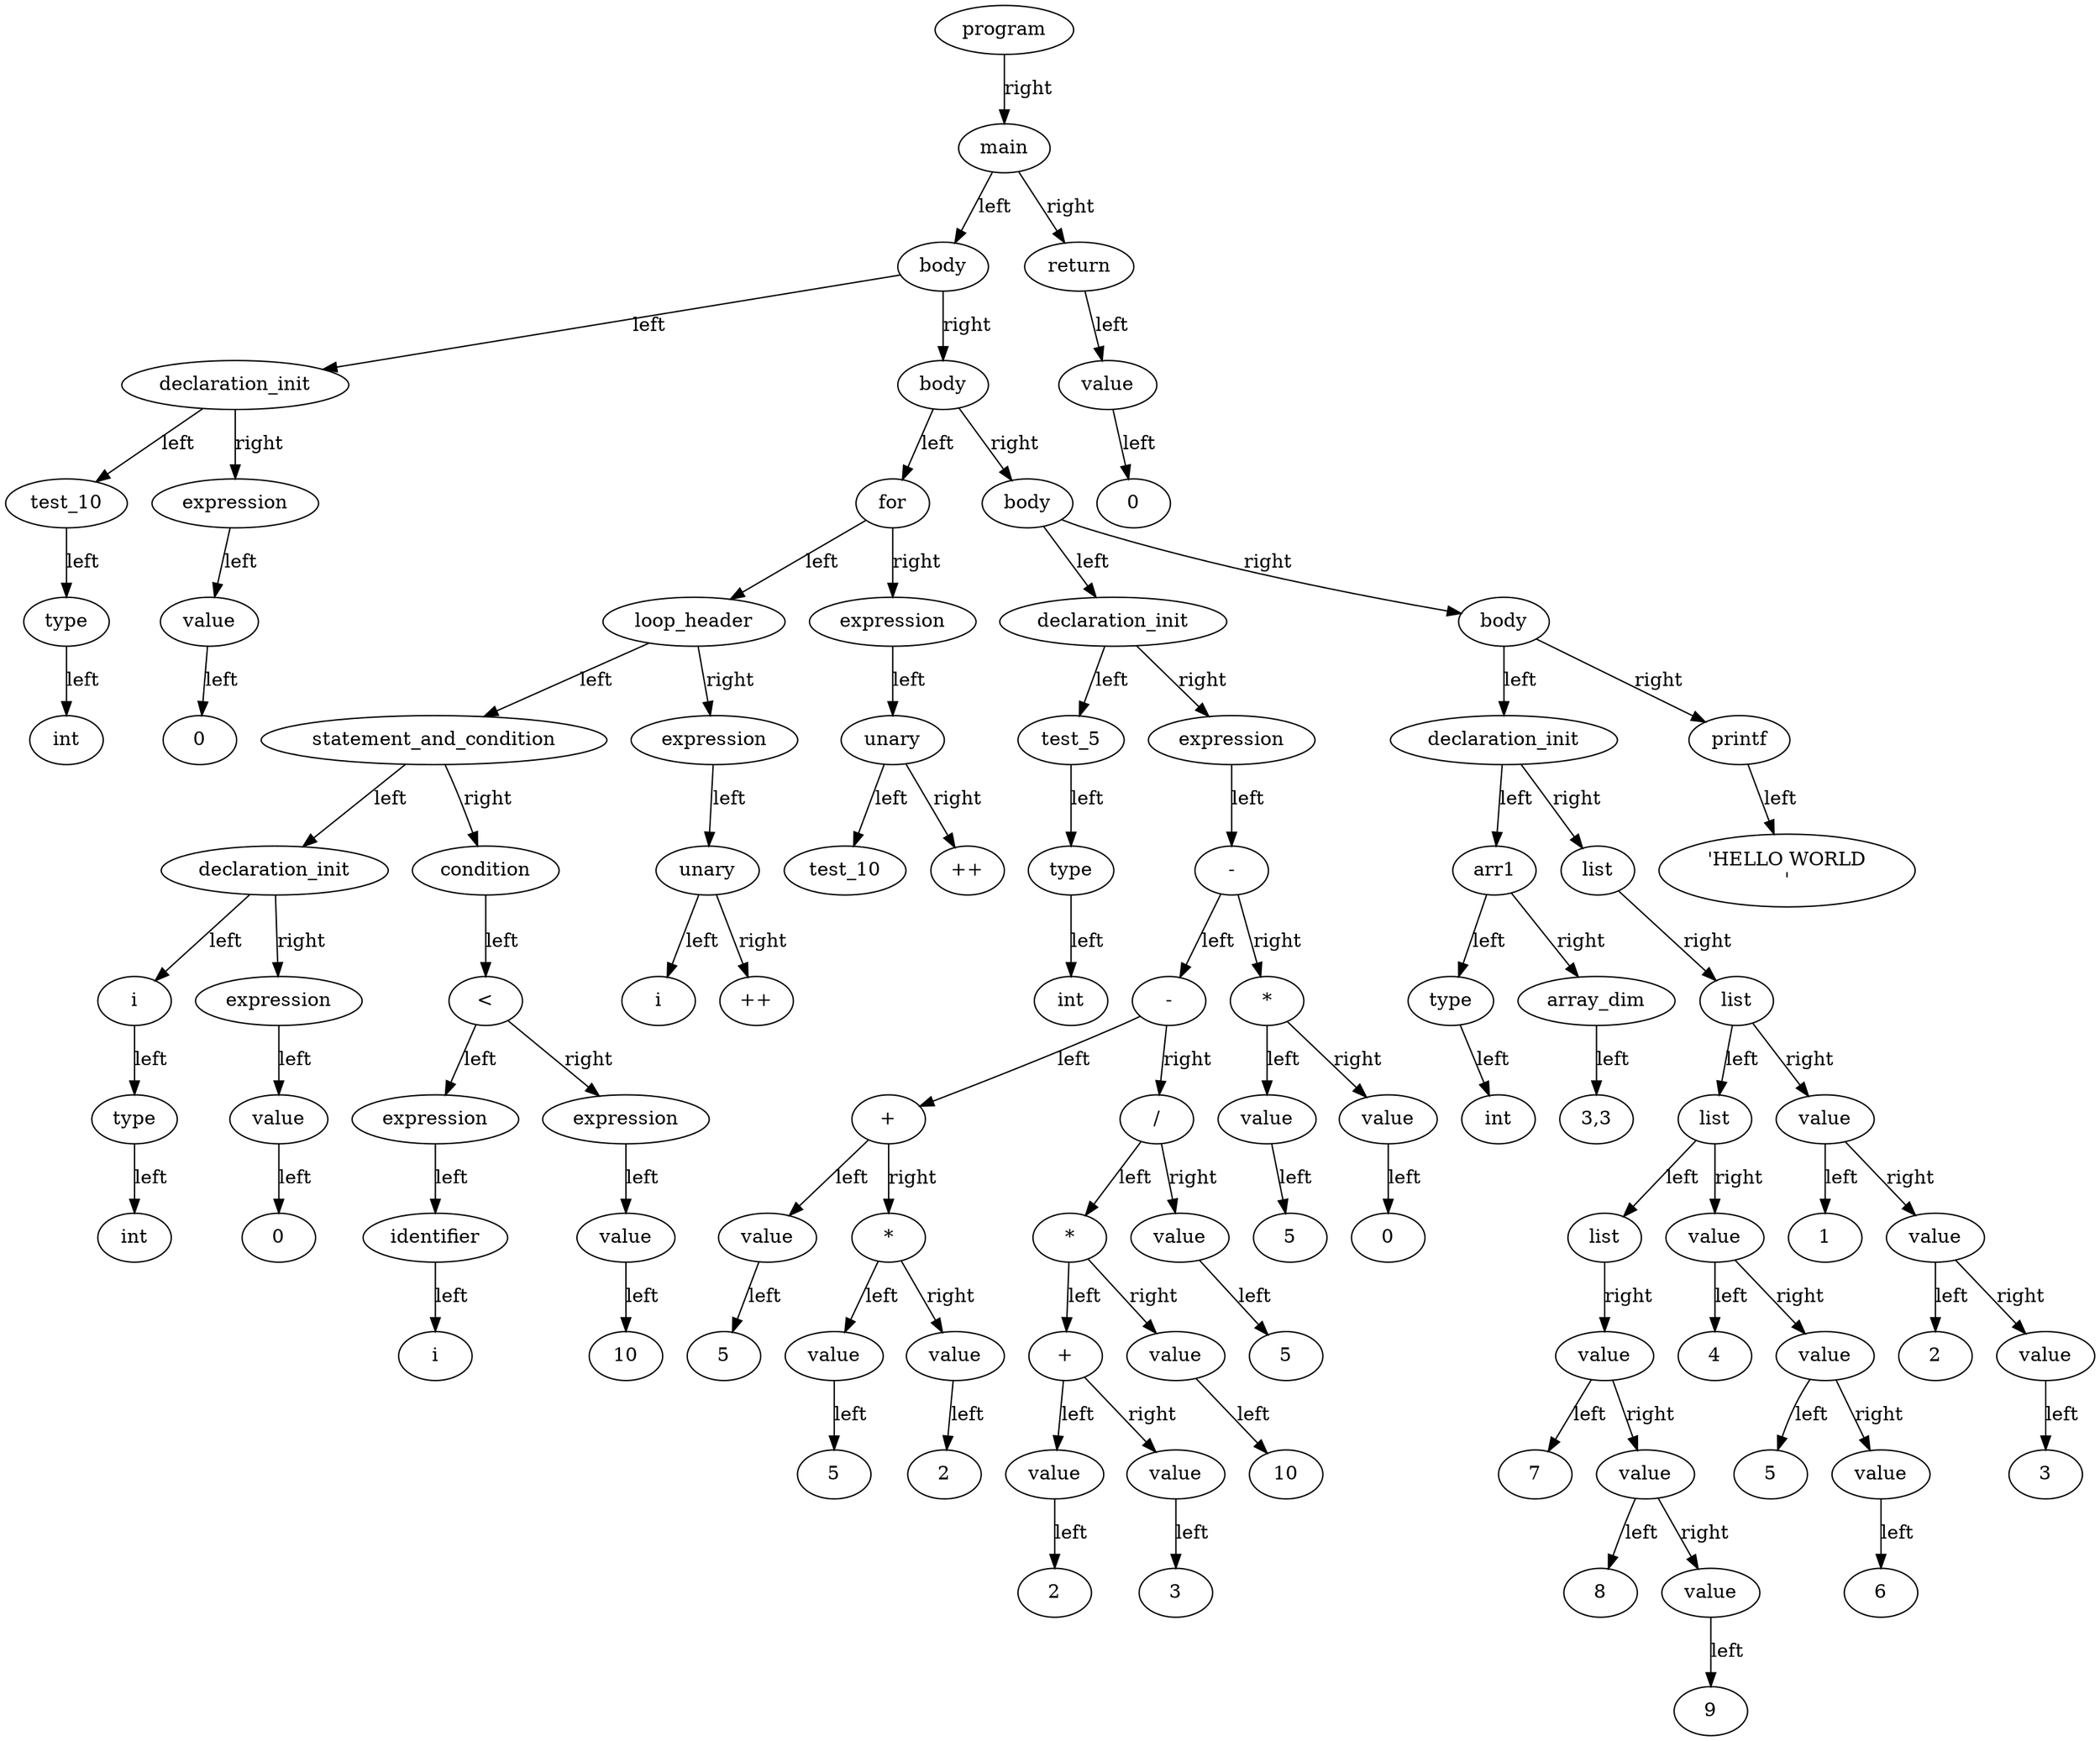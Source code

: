 digraph G {
"0000028347525F50" [label="program"];
"0000028347525F50" [label="program"];
"0000028347525F50" -> "000002834751E3F0" [label="right"];
"000002834751E3F0" [label="main"];
"000002834751E3F0" [label="main"];
"000002834751E3F0" -> "0000028347525D90" [label="left"];
"0000028347525D90" [label="body"];
"0000028347525D90" [label="body"];
"0000028347525D90" -> "000002834751E3D0" [label="left"];
"000002834751E3D0" [label="declaration_init"];
"000002834751E3D0" [label="declaration_init"];
"000002834751E3D0" -> "000002834751E1B0" [label="left"];
"000002834751E1B0" [label="test_10"];
"000002834751E1B0" [label="test_10"];
"000002834751E1B0" -> "000002834751E410" [label="left"];
"000002834751E410" [label="type"];
"000002834751E410" [label="type"];
"000002834751E410" -> "000002834751E350" [label="left"];
"000002834751E350" [label="int"];
"000002834751E350" [label="int"];
"000002834751E3D0" -> "000002834751E1F0" [label="right"];
"000002834751E1F0" [label="expression"];
"000002834751E1F0" [label="expression"];
"000002834751E1F0" -> "000002834751E270" [label="left"];
"000002834751E270" [label="value"];
"000002834751E270" [label="value"];
"000002834751E270" -> "000002834751E250" [label="left"];
"000002834751E250" [label="0"];
"000002834751E250" [label="0"];
"0000028347525D90" -> "0000028347525F30" [label="right"];
"0000028347525F30" [label="body"];
"0000028347525F30" [label="body"];
"0000028347525F30" -> "00000283475252C0" [label="left"];
"00000283475252C0" [label="for"];
"00000283475252C0" [label="for"];
"00000283475252C0" -> "0000028347525120" [label="left"];
"0000028347525120" [label="loop_header"];
"0000028347525120" [label="loop_header"];
"0000028347525120" -> "0000028347525680" [label="left"];
"0000028347525680" [label="statement_and_condition"];
"0000028347525680" [label="statement_and_condition"];
"0000028347525680" -> "000002834751E2D0" [label="left"];
"000002834751E2D0" [label="declaration_init"];
"000002834751E2D0" [label="declaration_init"];
"000002834751E2D0" -> "000002834751E510" [label="left"];
"000002834751E510" [label="i"];
"000002834751E510" [label="i"];
"000002834751E510" -> "000002834751E470" [label="left"];
"000002834751E470" [label="type"];
"000002834751E470" [label="type"];
"000002834751E470" -> "000002834751E450" [label="left"];
"000002834751E450" [label="int"];
"000002834751E450" [label="int"];
"000002834751E2D0" -> "000002834751E4F0" [label="right"];
"000002834751E4F0" [label="expression"];
"000002834751E4F0" [label="expression"];
"000002834751E4F0" -> "000002834751E4B0" [label="left"];
"000002834751E4B0" [label="value"];
"000002834751E4B0" [label="value"];
"000002834751E4B0" -> "000002834751E490" [label="left"];
"000002834751E490" [label="0"];
"000002834751E490" [label="0"];
"0000028347525680" -> "0000028347525540" [label="right"];
"0000028347525540" [label="condition"];
"0000028347525540" [label="condition"];
"0000028347525540" -> "0000028347525580" [label="left"];
"0000028347525580" [label="<"];
"0000028347525580" [label="<"];
"0000028347525580" -> "0000028347525280" [label="left"];
"0000028347525280" [label="expression"];
"0000028347525280" [label="expression"];
"0000028347525280" -> "00000283475256A0" [label="left"];
"00000283475256A0" [label="identifier"];
"00000283475256A0" [label="identifier"];
"00000283475256A0" -> "00000283475250E0" [label="left"];
"00000283475250E0" [label="i"];
"00000283475250E0" [label="i"];
"0000028347525580" -> "00000283475254C0" [label="right"];
"00000283475254C0" [label="expression"];
"00000283475254C0" [label="expression"];
"00000283475254C0" -> "0000028347525400" [label="left"];
"0000028347525400" [label="value"];
"0000028347525400" [label="value"];
"0000028347525400" -> "0000028347525700" [label="left"];
"0000028347525700" [label="10"];
"0000028347525700" [label="10"];
"0000028347525120" -> "0000028347525720" [label="right"];
"0000028347525720" [label="expression"];
"0000028347525720" [label="expression"];
"0000028347525720" -> "00000283475252A0" [label="left"];
"00000283475252A0" [label="unary"];
"00000283475252A0" [label="unary"];
"00000283475252A0" -> "0000028347525060" [label="left"];
"0000028347525060" [label="i"];
"0000028347525060" [label="i"];
"00000283475252A0" -> "0000028347525080" [label="right"];
"0000028347525080" [label="++"];
"0000028347525080" [label="++"];
"00000283475252C0" -> "0000028347525780" [label="right"];
"0000028347525780" [label="expression"];
"0000028347525780" [label="expression"];
"0000028347525780" -> "0000028347525760" [label="left"];
"0000028347525760" [label="unary"];
"0000028347525760" [label="unary"];
"0000028347525760" -> "00000283475250C0" [label="left"];
"00000283475250C0" [label="test_10"];
"00000283475250C0" [label="test_10"];
"0000028347525760" -> "0000028347525500" [label="right"];
"0000028347525500" [label="++"];
"0000028347525500" [label="++"];
"0000028347525F30" -> "0000028347525AF0" [label="right"];
"0000028347525AF0" [label="body"];
"0000028347525AF0" [label="body"];
"0000028347525AF0" -> "0000028347525ED0" [label="left"];
"0000028347525ED0" [label="declaration_init"];
"0000028347525ED0" [label="declaration_init"];
"0000028347525ED0" -> "0000028347525950" [label="left"];
"0000028347525950" [label="test_5"];
"0000028347525950" [label="test_5"];
"0000028347525950" -> "0000028347525180" [label="left"];
"0000028347525180" [label="type"];
"0000028347525180" [label="type"];
"0000028347525180" -> "00000283475256C0" [label="left"];
"00000283475256C0" [label="int"];
"00000283475256C0" [label="int"];
"0000028347525ED0" -> "0000028347525910" [label="right"];
"0000028347525910" [label="expression"];
"0000028347525910" [label="expression"];
"0000028347525910" -> "0000028347525E30" [label="left"];
"0000028347525E30" [label="-"];
"0000028347525E30" [label="-"];
"0000028347525E30" -> "00000283475253E0" [label="left"];
"00000283475253E0" [label="-"];
"00000283475253E0" [label="-"];
"00000283475253E0" -> "00000283475253A0" [label="left"];
"00000283475253A0" [label="+"];
"00000283475253A0" [label="+"];
"00000283475253A0" -> "00000283475251A0" [label="left"];
"00000283475251A0" [label="value"];
"00000283475251A0" [label="value"];
"00000283475251A0" -> "0000028347525140" [label="left"];
"0000028347525140" [label="5"];
"0000028347525140" [label="5"];
"00000283475253A0" -> "0000028347525560" [label="right"];
"0000028347525560" [label="*"];
"0000028347525560" [label="*"];
"0000028347525560" -> "00000283475252E0" [label="left"];
"00000283475252E0" [label="value"];
"00000283475252E0" [label="value"];
"00000283475252E0" -> "00000283475257A0" [label="left"];
"00000283475257A0" [label="5"];
"00000283475257A0" [label="5"];
"0000028347525560" -> "0000028347525480" [label="right"];
"0000028347525480" [label="value"];
"0000028347525480" [label="value"];
"0000028347525480" -> "0000028347525380" [label="left"];
"0000028347525380" [label="2"];
"0000028347525380" [label="2"];
"00000283475253E0" -> "0000028347525040" [label="right"];
"0000028347525040" [label="/"];
"0000028347525040" [label="/"];
"0000028347525040" -> "0000028347525320" [label="left"];
"0000028347525320" [label="*"];
"0000028347525320" [label="*"];
"0000028347525320" -> "00000283475251E0" [label="left"];
"00000283475251E0" [label="+"];
"00000283475251E0" [label="+"];
"00000283475251E0" -> "00000283475251C0" [label="left"];
"00000283475251C0" [label="value"];
"00000283475251C0" [label="value"];
"00000283475251C0" -> "00000283475255A0" [label="left"];
"00000283475255A0" [label="2"];
"00000283475255A0" [label="2"];
"00000283475251E0" -> "0000028347525300" [label="right"];
"0000028347525300" [label="value"];
"0000028347525300" [label="value"];
"0000028347525300" -> "00000283475253C0" [label="left"];
"00000283475253C0" [label="3"];
"00000283475253C0" [label="3"];
"0000028347525320" -> "0000028347525200" [label="right"];
"0000028347525200" [label="value"];
"0000028347525200" [label="value"];
"0000028347525200" -> "0000028347525660" [label="left"];
"0000028347525660" [label="10"];
"0000028347525660" [label="10"];
"0000028347525040" -> "0000028347525360" [label="right"];
"0000028347525360" [label="value"];
"0000028347525360" [label="value"];
"0000028347525360" -> "0000028347525520" [label="left"];
"0000028347525520" [label="5"];
"0000028347525520" [label="5"];
"0000028347525E30" -> "00000283475255C0" [label="right"];
"00000283475255C0" [label="*"];
"00000283475255C0" [label="*"];
"00000283475255C0" -> "0000028347525460" [label="left"];
"0000028347525460" [label="value"];
"0000028347525460" [label="value"];
"0000028347525460" -> "0000028347525420" [label="left"];
"0000028347525420" [label="5"];
"0000028347525420" [label="5"];
"00000283475255C0" -> "00000283475254E0" [label="right"];
"00000283475254E0" [label="value"];
"00000283475254E0" [label="value"];
"00000283475254E0" -> "0000028347525600" [label="left"];
"0000028347525600" [label="0"];
"0000028347525600" [label="0"];
"0000028347525AF0" -> "0000028347525EF0" [label="right"];
"0000028347525EF0" [label="body"];
"0000028347525EF0" [label="body"];
"0000028347525EF0" -> "0000028347525A90" [label="left"];
"0000028347525A90" [label="declaration_init"];
"0000028347525A90" [label="declaration_init"];
"0000028347525A90" -> "00000283475258B0" [label="left"];
"00000283475258B0" [label="arr1"];
"00000283475258B0" [label="arr1"];
"00000283475258B0" -> "0000028347525AB0" [label="left"];
"0000028347525AB0" [label="type"];
"0000028347525AB0" [label="type"];
"0000028347525AB0" -> "00000283475259F0" [label="left"];
"00000283475259F0" [label="int"];
"00000283475259F0" [label="int"];
"00000283475258B0" -> "0000028347525930" [label="right"];
"0000028347525930" [label="array_dim"];
"0000028347525930" [label="array_dim"];
"0000028347525930" -> "0000028347525C30" [label="left"];
"0000028347525C30" [label="3,3"];
"0000028347525C30" [label="3,3"];
"0000028347525A90" -> "0000028347525990" [label="right"];
"0000028347525990" [label="list"];
"0000028347525990" [label="list"];
"0000028347525990" -> "0000028347525C70" [label="right"];
"0000028347525C70" [label="list"];
"0000028347525C70" [label="list"];
"0000028347525C70" -> "0000028347525E10" [label="left"];
"0000028347525E10" [label="list"];
"0000028347525E10" [label="list"];
"0000028347525E10" -> "00000283475259B0" [label="left"];
"00000283475259B0" [label="list"];
"00000283475259B0" [label="list"];
"00000283475259B0" -> "0000028347525C10" [label="right"];
"0000028347525C10" [label="value"];
"0000028347525C10" [label="value"];
"0000028347525C10" -> "0000028347525AD0" [label="left"];
"0000028347525AD0" [label="7"];
"0000028347525AD0" [label="7"];
"0000028347525C10" -> "0000028347525DD0" [label="right"];
"0000028347525DD0" [label="value"];
"0000028347525DD0" [label="value"];
"0000028347525DD0" -> "0000028347525CF0" [label="left"];
"0000028347525CF0" [label="8"];
"0000028347525CF0" [label="8"];
"0000028347525DD0" -> "0000028347525D10" [label="right"];
"0000028347525D10" [label="value"];
"0000028347525D10" [label="value"];
"0000028347525D10" -> "0000028347525870" [label="left"];
"0000028347525870" [label="9"];
"0000028347525870" [label="9"];
"0000028347525E10" -> "0000028347525A50" [label="right"];
"0000028347525A50" [label="value"];
"0000028347525A50" [label="value"];
"0000028347525A50" -> "0000028347525A30" [label="left"];
"0000028347525A30" [label="4"];
"0000028347525A30" [label="4"];
"0000028347525A50" -> "0000028347525B10" [label="right"];
"0000028347525B10" [label="value"];
"0000028347525B10" [label="value"];
"0000028347525B10" -> "0000028347525A10" [label="left"];
"0000028347525A10" [label="5"];
"0000028347525A10" [label="5"];
"0000028347525B10" -> "0000028347525BD0" [label="right"];
"0000028347525BD0" [label="value"];
"0000028347525BD0" [label="value"];
"0000028347525BD0" -> "0000028347525A70" [label="left"];
"0000028347525A70" [label="6"];
"0000028347525A70" [label="6"];
"0000028347525C70" -> "0000028347525B30" [label="right"];
"0000028347525B30" [label="value"];
"0000028347525B30" [label="value"];
"0000028347525B30" -> "0000028347525BF0" [label="left"];
"0000028347525BF0" [label="1"];
"0000028347525BF0" [label="1"];
"0000028347525B30" -> "0000028347525BB0" [label="right"];
"0000028347525BB0" [label="value"];
"0000028347525BB0" [label="value"];
"0000028347525BB0" -> "0000028347525D70" [label="left"];
"0000028347525D70" [label="2"];
"0000028347525D70" [label="2"];
"0000028347525BB0" -> "0000028347525CD0" [label="right"];
"0000028347525CD0" [label="value"];
"0000028347525CD0" [label="value"];
"0000028347525CD0" -> "0000028347525E70" [label="left"];
"0000028347525E70" [label="3"];
"0000028347525E70" [label="3"];
"0000028347525EF0" -> "0000028347525DF0" [label="right"];
"0000028347525DF0" [label="printf"];
"0000028347525DF0" [label="printf"];
"0000028347525DF0" -> "0000028347525970" [label="left"];
"0000028347525970" [label="'HELLO WORLD\n'"];
"0000028347525970" [label="'HELLO WORLD\n'"];
"000002834751E3F0" -> "00000283475259D0" [label="right"];
"00000283475259D0" [label="return"];
"00000283475259D0" [label="return"];
"00000283475259D0" -> "0000028347525DB0" [label="left"];
"0000028347525DB0" [label="value"];
"0000028347525DB0" [label="value"];
"0000028347525DB0" -> "0000028347525B50" [label="left"];
"0000028347525B50" [label="0"];
"0000028347525B50" [label="0"];
}
